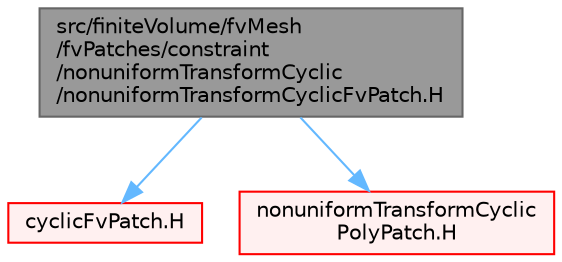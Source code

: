 digraph "src/finiteVolume/fvMesh/fvPatches/constraint/nonuniformTransformCyclic/nonuniformTransformCyclicFvPatch.H"
{
 // LATEX_PDF_SIZE
  bgcolor="transparent";
  edge [fontname=Helvetica,fontsize=10,labelfontname=Helvetica,labelfontsize=10];
  node [fontname=Helvetica,fontsize=10,shape=box,height=0.2,width=0.4];
  Node1 [id="Node000001",label="src/finiteVolume/fvMesh\l/fvPatches/constraint\l/nonuniformTransformCyclic\l/nonuniformTransformCyclicFvPatch.H",height=0.2,width=0.4,color="gray40", fillcolor="grey60", style="filled", fontcolor="black",tooltip=" "];
  Node1 -> Node2 [id="edge1_Node000001_Node000002",color="steelblue1",style="solid",tooltip=" "];
  Node2 [id="Node000002",label="cyclicFvPatch.H",height=0.2,width=0.4,color="red", fillcolor="#FFF0F0", style="filled",URL="$cyclicFvPatch_8H.html",tooltip=" "];
  Node1 -> Node255 [id="edge2_Node000001_Node000255",color="steelblue1",style="solid",tooltip=" "];
  Node255 [id="Node000255",label="nonuniformTransformCyclic\lPolyPatch.H",height=0.2,width=0.4,color="red", fillcolor="#FFF0F0", style="filled",URL="$nonuniformTransformCyclicPolyPatch_8H.html",tooltip=" "];
}
